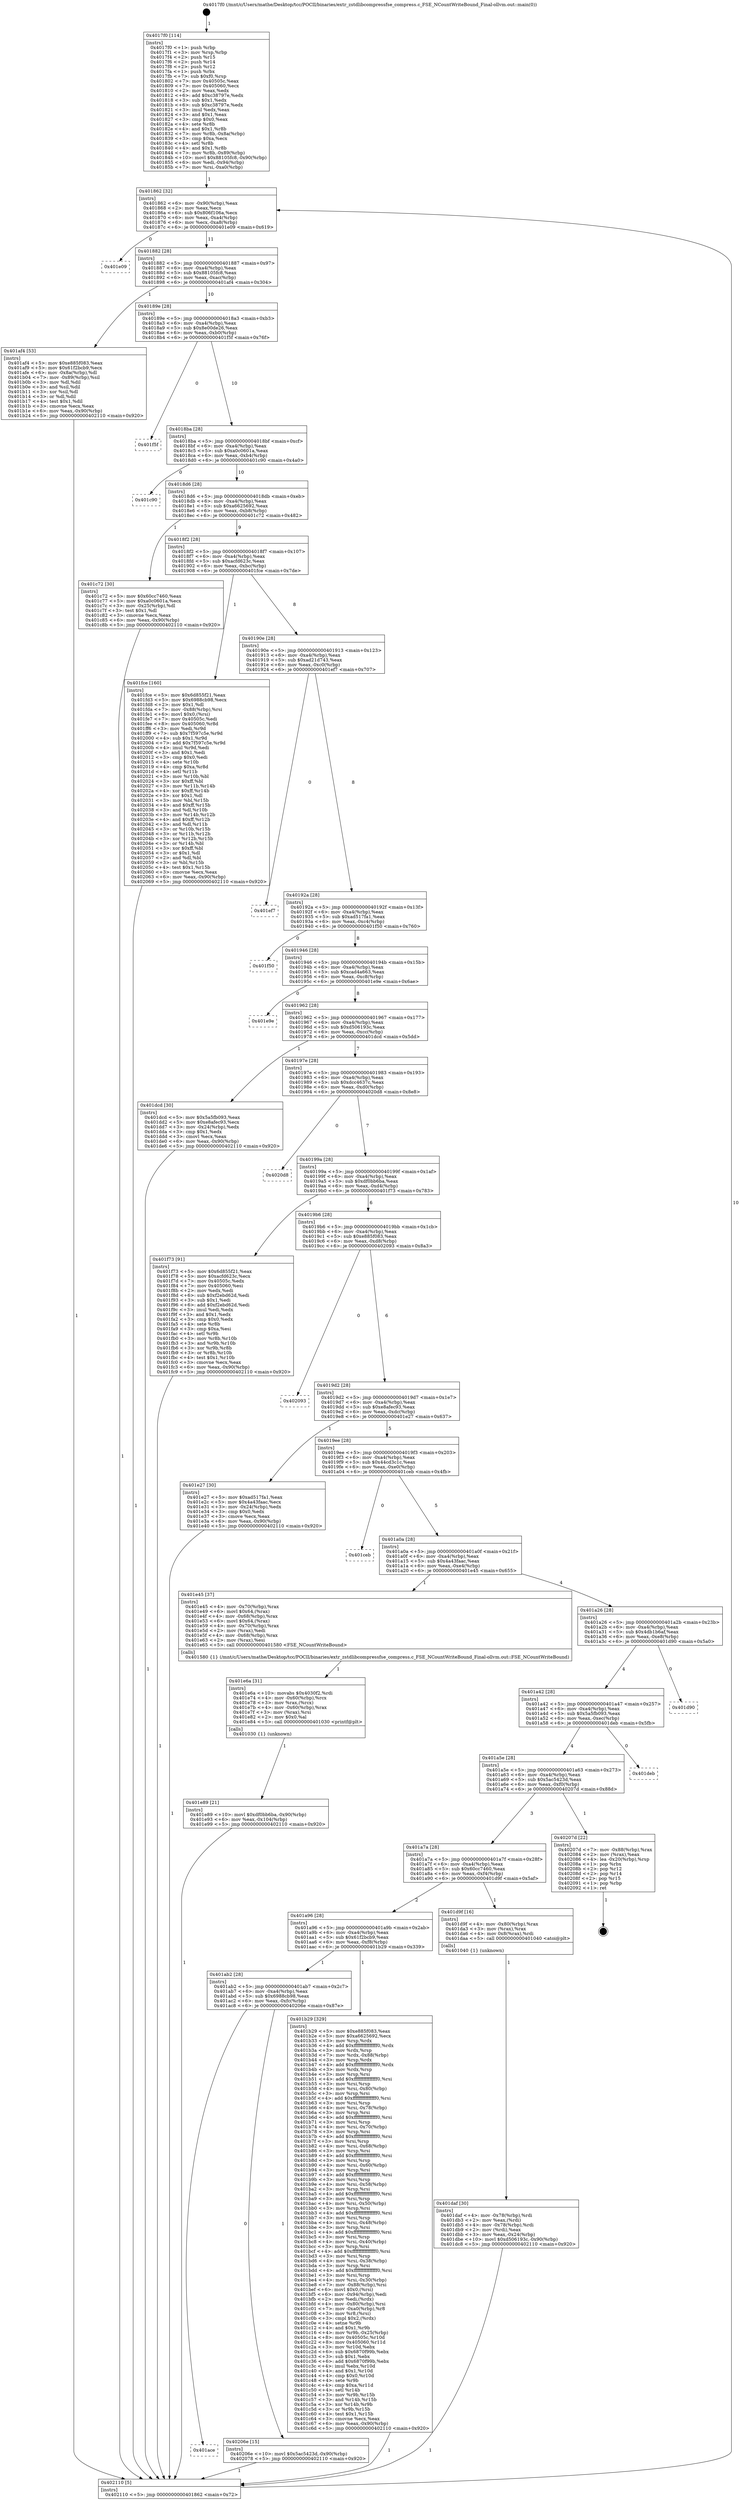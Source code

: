digraph "0x4017f0" {
  label = "0x4017f0 (/mnt/c/Users/mathe/Desktop/tcc/POCII/binaries/extr_zstdlibcompressfse_compress.c_FSE_NCountWriteBound_Final-ollvm.out::main(0))"
  labelloc = "t"
  node[shape=record]

  Entry [label="",width=0.3,height=0.3,shape=circle,fillcolor=black,style=filled]
  "0x401862" [label="{
     0x401862 [32]\l
     | [instrs]\l
     &nbsp;&nbsp;0x401862 \<+6\>: mov -0x90(%rbp),%eax\l
     &nbsp;&nbsp;0x401868 \<+2\>: mov %eax,%ecx\l
     &nbsp;&nbsp;0x40186a \<+6\>: sub $0x806f106a,%ecx\l
     &nbsp;&nbsp;0x401870 \<+6\>: mov %eax,-0xa4(%rbp)\l
     &nbsp;&nbsp;0x401876 \<+6\>: mov %ecx,-0xa8(%rbp)\l
     &nbsp;&nbsp;0x40187c \<+6\>: je 0000000000401e09 \<main+0x619\>\l
  }"]
  "0x401e09" [label="{
     0x401e09\l
  }", style=dashed]
  "0x401882" [label="{
     0x401882 [28]\l
     | [instrs]\l
     &nbsp;&nbsp;0x401882 \<+5\>: jmp 0000000000401887 \<main+0x97\>\l
     &nbsp;&nbsp;0x401887 \<+6\>: mov -0xa4(%rbp),%eax\l
     &nbsp;&nbsp;0x40188d \<+5\>: sub $0x88105fc8,%eax\l
     &nbsp;&nbsp;0x401892 \<+6\>: mov %eax,-0xac(%rbp)\l
     &nbsp;&nbsp;0x401898 \<+6\>: je 0000000000401af4 \<main+0x304\>\l
  }"]
  Exit [label="",width=0.3,height=0.3,shape=circle,fillcolor=black,style=filled,peripheries=2]
  "0x401af4" [label="{
     0x401af4 [53]\l
     | [instrs]\l
     &nbsp;&nbsp;0x401af4 \<+5\>: mov $0xe885f083,%eax\l
     &nbsp;&nbsp;0x401af9 \<+5\>: mov $0x61f2bcb9,%ecx\l
     &nbsp;&nbsp;0x401afe \<+6\>: mov -0x8a(%rbp),%dl\l
     &nbsp;&nbsp;0x401b04 \<+7\>: mov -0x89(%rbp),%sil\l
     &nbsp;&nbsp;0x401b0b \<+3\>: mov %dl,%dil\l
     &nbsp;&nbsp;0x401b0e \<+3\>: and %sil,%dil\l
     &nbsp;&nbsp;0x401b11 \<+3\>: xor %sil,%dl\l
     &nbsp;&nbsp;0x401b14 \<+3\>: or %dl,%dil\l
     &nbsp;&nbsp;0x401b17 \<+4\>: test $0x1,%dil\l
     &nbsp;&nbsp;0x401b1b \<+3\>: cmovne %ecx,%eax\l
     &nbsp;&nbsp;0x401b1e \<+6\>: mov %eax,-0x90(%rbp)\l
     &nbsp;&nbsp;0x401b24 \<+5\>: jmp 0000000000402110 \<main+0x920\>\l
  }"]
  "0x40189e" [label="{
     0x40189e [28]\l
     | [instrs]\l
     &nbsp;&nbsp;0x40189e \<+5\>: jmp 00000000004018a3 \<main+0xb3\>\l
     &nbsp;&nbsp;0x4018a3 \<+6\>: mov -0xa4(%rbp),%eax\l
     &nbsp;&nbsp;0x4018a9 \<+5\>: sub $0x8e00de26,%eax\l
     &nbsp;&nbsp;0x4018ae \<+6\>: mov %eax,-0xb0(%rbp)\l
     &nbsp;&nbsp;0x4018b4 \<+6\>: je 0000000000401f5f \<main+0x76f\>\l
  }"]
  "0x402110" [label="{
     0x402110 [5]\l
     | [instrs]\l
     &nbsp;&nbsp;0x402110 \<+5\>: jmp 0000000000401862 \<main+0x72\>\l
  }"]
  "0x4017f0" [label="{
     0x4017f0 [114]\l
     | [instrs]\l
     &nbsp;&nbsp;0x4017f0 \<+1\>: push %rbp\l
     &nbsp;&nbsp;0x4017f1 \<+3\>: mov %rsp,%rbp\l
     &nbsp;&nbsp;0x4017f4 \<+2\>: push %r15\l
     &nbsp;&nbsp;0x4017f6 \<+2\>: push %r14\l
     &nbsp;&nbsp;0x4017f8 \<+2\>: push %r12\l
     &nbsp;&nbsp;0x4017fa \<+1\>: push %rbx\l
     &nbsp;&nbsp;0x4017fb \<+7\>: sub $0xf0,%rsp\l
     &nbsp;&nbsp;0x401802 \<+7\>: mov 0x40505c,%eax\l
     &nbsp;&nbsp;0x401809 \<+7\>: mov 0x405060,%ecx\l
     &nbsp;&nbsp;0x401810 \<+2\>: mov %eax,%edx\l
     &nbsp;&nbsp;0x401812 \<+6\>: add $0xc38797e,%edx\l
     &nbsp;&nbsp;0x401818 \<+3\>: sub $0x1,%edx\l
     &nbsp;&nbsp;0x40181b \<+6\>: sub $0xc38797e,%edx\l
     &nbsp;&nbsp;0x401821 \<+3\>: imul %edx,%eax\l
     &nbsp;&nbsp;0x401824 \<+3\>: and $0x1,%eax\l
     &nbsp;&nbsp;0x401827 \<+3\>: cmp $0x0,%eax\l
     &nbsp;&nbsp;0x40182a \<+4\>: sete %r8b\l
     &nbsp;&nbsp;0x40182e \<+4\>: and $0x1,%r8b\l
     &nbsp;&nbsp;0x401832 \<+7\>: mov %r8b,-0x8a(%rbp)\l
     &nbsp;&nbsp;0x401839 \<+3\>: cmp $0xa,%ecx\l
     &nbsp;&nbsp;0x40183c \<+4\>: setl %r8b\l
     &nbsp;&nbsp;0x401840 \<+4\>: and $0x1,%r8b\l
     &nbsp;&nbsp;0x401844 \<+7\>: mov %r8b,-0x89(%rbp)\l
     &nbsp;&nbsp;0x40184b \<+10\>: movl $0x88105fc8,-0x90(%rbp)\l
     &nbsp;&nbsp;0x401855 \<+6\>: mov %edi,-0x94(%rbp)\l
     &nbsp;&nbsp;0x40185b \<+7\>: mov %rsi,-0xa0(%rbp)\l
  }"]
  "0x401ace" [label="{
     0x401ace\l
  }", style=dashed]
  "0x401f5f" [label="{
     0x401f5f\l
  }", style=dashed]
  "0x4018ba" [label="{
     0x4018ba [28]\l
     | [instrs]\l
     &nbsp;&nbsp;0x4018ba \<+5\>: jmp 00000000004018bf \<main+0xcf\>\l
     &nbsp;&nbsp;0x4018bf \<+6\>: mov -0xa4(%rbp),%eax\l
     &nbsp;&nbsp;0x4018c5 \<+5\>: sub $0xa0c0601a,%eax\l
     &nbsp;&nbsp;0x4018ca \<+6\>: mov %eax,-0xb4(%rbp)\l
     &nbsp;&nbsp;0x4018d0 \<+6\>: je 0000000000401c90 \<main+0x4a0\>\l
  }"]
  "0x40206e" [label="{
     0x40206e [15]\l
     | [instrs]\l
     &nbsp;&nbsp;0x40206e \<+10\>: movl $0x5ac5423d,-0x90(%rbp)\l
     &nbsp;&nbsp;0x402078 \<+5\>: jmp 0000000000402110 \<main+0x920\>\l
  }"]
  "0x401c90" [label="{
     0x401c90\l
  }", style=dashed]
  "0x4018d6" [label="{
     0x4018d6 [28]\l
     | [instrs]\l
     &nbsp;&nbsp;0x4018d6 \<+5\>: jmp 00000000004018db \<main+0xeb\>\l
     &nbsp;&nbsp;0x4018db \<+6\>: mov -0xa4(%rbp),%eax\l
     &nbsp;&nbsp;0x4018e1 \<+5\>: sub $0xa6625692,%eax\l
     &nbsp;&nbsp;0x4018e6 \<+6\>: mov %eax,-0xb8(%rbp)\l
     &nbsp;&nbsp;0x4018ec \<+6\>: je 0000000000401c72 \<main+0x482\>\l
  }"]
  "0x401e89" [label="{
     0x401e89 [21]\l
     | [instrs]\l
     &nbsp;&nbsp;0x401e89 \<+10\>: movl $0xdf0bb6ba,-0x90(%rbp)\l
     &nbsp;&nbsp;0x401e93 \<+6\>: mov %eax,-0x104(%rbp)\l
     &nbsp;&nbsp;0x401e99 \<+5\>: jmp 0000000000402110 \<main+0x920\>\l
  }"]
  "0x401c72" [label="{
     0x401c72 [30]\l
     | [instrs]\l
     &nbsp;&nbsp;0x401c72 \<+5\>: mov $0x60cc7460,%eax\l
     &nbsp;&nbsp;0x401c77 \<+5\>: mov $0xa0c0601a,%ecx\l
     &nbsp;&nbsp;0x401c7c \<+3\>: mov -0x25(%rbp),%dl\l
     &nbsp;&nbsp;0x401c7f \<+3\>: test $0x1,%dl\l
     &nbsp;&nbsp;0x401c82 \<+3\>: cmovne %ecx,%eax\l
     &nbsp;&nbsp;0x401c85 \<+6\>: mov %eax,-0x90(%rbp)\l
     &nbsp;&nbsp;0x401c8b \<+5\>: jmp 0000000000402110 \<main+0x920\>\l
  }"]
  "0x4018f2" [label="{
     0x4018f2 [28]\l
     | [instrs]\l
     &nbsp;&nbsp;0x4018f2 \<+5\>: jmp 00000000004018f7 \<main+0x107\>\l
     &nbsp;&nbsp;0x4018f7 \<+6\>: mov -0xa4(%rbp),%eax\l
     &nbsp;&nbsp;0x4018fd \<+5\>: sub $0xacfd623c,%eax\l
     &nbsp;&nbsp;0x401902 \<+6\>: mov %eax,-0xbc(%rbp)\l
     &nbsp;&nbsp;0x401908 \<+6\>: je 0000000000401fce \<main+0x7de\>\l
  }"]
  "0x401e6a" [label="{
     0x401e6a [31]\l
     | [instrs]\l
     &nbsp;&nbsp;0x401e6a \<+10\>: movabs $0x4030f2,%rdi\l
     &nbsp;&nbsp;0x401e74 \<+4\>: mov -0x60(%rbp),%rcx\l
     &nbsp;&nbsp;0x401e78 \<+3\>: mov %rax,(%rcx)\l
     &nbsp;&nbsp;0x401e7b \<+4\>: mov -0x60(%rbp),%rax\l
     &nbsp;&nbsp;0x401e7f \<+3\>: mov (%rax),%rsi\l
     &nbsp;&nbsp;0x401e82 \<+2\>: mov $0x0,%al\l
     &nbsp;&nbsp;0x401e84 \<+5\>: call 0000000000401030 \<printf@plt\>\l
     | [calls]\l
     &nbsp;&nbsp;0x401030 \{1\} (unknown)\l
  }"]
  "0x401fce" [label="{
     0x401fce [160]\l
     | [instrs]\l
     &nbsp;&nbsp;0x401fce \<+5\>: mov $0x6d855f21,%eax\l
     &nbsp;&nbsp;0x401fd3 \<+5\>: mov $0x6988cb98,%ecx\l
     &nbsp;&nbsp;0x401fd8 \<+2\>: mov $0x1,%dl\l
     &nbsp;&nbsp;0x401fda \<+7\>: mov -0x88(%rbp),%rsi\l
     &nbsp;&nbsp;0x401fe1 \<+6\>: movl $0x0,(%rsi)\l
     &nbsp;&nbsp;0x401fe7 \<+7\>: mov 0x40505c,%edi\l
     &nbsp;&nbsp;0x401fee \<+8\>: mov 0x405060,%r8d\l
     &nbsp;&nbsp;0x401ff6 \<+3\>: mov %edi,%r9d\l
     &nbsp;&nbsp;0x401ff9 \<+7\>: sub $0x7f597c5e,%r9d\l
     &nbsp;&nbsp;0x402000 \<+4\>: sub $0x1,%r9d\l
     &nbsp;&nbsp;0x402004 \<+7\>: add $0x7f597c5e,%r9d\l
     &nbsp;&nbsp;0x40200b \<+4\>: imul %r9d,%edi\l
     &nbsp;&nbsp;0x40200f \<+3\>: and $0x1,%edi\l
     &nbsp;&nbsp;0x402012 \<+3\>: cmp $0x0,%edi\l
     &nbsp;&nbsp;0x402015 \<+4\>: sete %r10b\l
     &nbsp;&nbsp;0x402019 \<+4\>: cmp $0xa,%r8d\l
     &nbsp;&nbsp;0x40201d \<+4\>: setl %r11b\l
     &nbsp;&nbsp;0x402021 \<+3\>: mov %r10b,%bl\l
     &nbsp;&nbsp;0x402024 \<+3\>: xor $0xff,%bl\l
     &nbsp;&nbsp;0x402027 \<+3\>: mov %r11b,%r14b\l
     &nbsp;&nbsp;0x40202a \<+4\>: xor $0xff,%r14b\l
     &nbsp;&nbsp;0x40202e \<+3\>: xor $0x1,%dl\l
     &nbsp;&nbsp;0x402031 \<+3\>: mov %bl,%r15b\l
     &nbsp;&nbsp;0x402034 \<+4\>: and $0xff,%r15b\l
     &nbsp;&nbsp;0x402038 \<+3\>: and %dl,%r10b\l
     &nbsp;&nbsp;0x40203b \<+3\>: mov %r14b,%r12b\l
     &nbsp;&nbsp;0x40203e \<+4\>: and $0xff,%r12b\l
     &nbsp;&nbsp;0x402042 \<+3\>: and %dl,%r11b\l
     &nbsp;&nbsp;0x402045 \<+3\>: or %r10b,%r15b\l
     &nbsp;&nbsp;0x402048 \<+3\>: or %r11b,%r12b\l
     &nbsp;&nbsp;0x40204b \<+3\>: xor %r12b,%r15b\l
     &nbsp;&nbsp;0x40204e \<+3\>: or %r14b,%bl\l
     &nbsp;&nbsp;0x402051 \<+3\>: xor $0xff,%bl\l
     &nbsp;&nbsp;0x402054 \<+3\>: or $0x1,%dl\l
     &nbsp;&nbsp;0x402057 \<+2\>: and %dl,%bl\l
     &nbsp;&nbsp;0x402059 \<+3\>: or %bl,%r15b\l
     &nbsp;&nbsp;0x40205c \<+4\>: test $0x1,%r15b\l
     &nbsp;&nbsp;0x402060 \<+3\>: cmovne %ecx,%eax\l
     &nbsp;&nbsp;0x402063 \<+6\>: mov %eax,-0x90(%rbp)\l
     &nbsp;&nbsp;0x402069 \<+5\>: jmp 0000000000402110 \<main+0x920\>\l
  }"]
  "0x40190e" [label="{
     0x40190e [28]\l
     | [instrs]\l
     &nbsp;&nbsp;0x40190e \<+5\>: jmp 0000000000401913 \<main+0x123\>\l
     &nbsp;&nbsp;0x401913 \<+6\>: mov -0xa4(%rbp),%eax\l
     &nbsp;&nbsp;0x401919 \<+5\>: sub $0xad21d743,%eax\l
     &nbsp;&nbsp;0x40191e \<+6\>: mov %eax,-0xc0(%rbp)\l
     &nbsp;&nbsp;0x401924 \<+6\>: je 0000000000401ef7 \<main+0x707\>\l
  }"]
  "0x401daf" [label="{
     0x401daf [30]\l
     | [instrs]\l
     &nbsp;&nbsp;0x401daf \<+4\>: mov -0x78(%rbp),%rdi\l
     &nbsp;&nbsp;0x401db3 \<+2\>: mov %eax,(%rdi)\l
     &nbsp;&nbsp;0x401db5 \<+4\>: mov -0x78(%rbp),%rdi\l
     &nbsp;&nbsp;0x401db9 \<+2\>: mov (%rdi),%eax\l
     &nbsp;&nbsp;0x401dbb \<+3\>: mov %eax,-0x24(%rbp)\l
     &nbsp;&nbsp;0x401dbe \<+10\>: movl $0xd506193c,-0x90(%rbp)\l
     &nbsp;&nbsp;0x401dc8 \<+5\>: jmp 0000000000402110 \<main+0x920\>\l
  }"]
  "0x401ef7" [label="{
     0x401ef7\l
  }", style=dashed]
  "0x40192a" [label="{
     0x40192a [28]\l
     | [instrs]\l
     &nbsp;&nbsp;0x40192a \<+5\>: jmp 000000000040192f \<main+0x13f\>\l
     &nbsp;&nbsp;0x40192f \<+6\>: mov -0xa4(%rbp),%eax\l
     &nbsp;&nbsp;0x401935 \<+5\>: sub $0xad517fa1,%eax\l
     &nbsp;&nbsp;0x40193a \<+6\>: mov %eax,-0xc4(%rbp)\l
     &nbsp;&nbsp;0x401940 \<+6\>: je 0000000000401f50 \<main+0x760\>\l
  }"]
  "0x401ab2" [label="{
     0x401ab2 [28]\l
     | [instrs]\l
     &nbsp;&nbsp;0x401ab2 \<+5\>: jmp 0000000000401ab7 \<main+0x2c7\>\l
     &nbsp;&nbsp;0x401ab7 \<+6\>: mov -0xa4(%rbp),%eax\l
     &nbsp;&nbsp;0x401abd \<+5\>: sub $0x6988cb98,%eax\l
     &nbsp;&nbsp;0x401ac2 \<+6\>: mov %eax,-0xfc(%rbp)\l
     &nbsp;&nbsp;0x401ac8 \<+6\>: je 000000000040206e \<main+0x87e\>\l
  }"]
  "0x401f50" [label="{
     0x401f50\l
  }", style=dashed]
  "0x401946" [label="{
     0x401946 [28]\l
     | [instrs]\l
     &nbsp;&nbsp;0x401946 \<+5\>: jmp 000000000040194b \<main+0x15b\>\l
     &nbsp;&nbsp;0x40194b \<+6\>: mov -0xa4(%rbp),%eax\l
     &nbsp;&nbsp;0x401951 \<+5\>: sub $0xcad4a663,%eax\l
     &nbsp;&nbsp;0x401956 \<+6\>: mov %eax,-0xc8(%rbp)\l
     &nbsp;&nbsp;0x40195c \<+6\>: je 0000000000401e9e \<main+0x6ae\>\l
  }"]
  "0x401b29" [label="{
     0x401b29 [329]\l
     | [instrs]\l
     &nbsp;&nbsp;0x401b29 \<+5\>: mov $0xe885f083,%eax\l
     &nbsp;&nbsp;0x401b2e \<+5\>: mov $0xa6625692,%ecx\l
     &nbsp;&nbsp;0x401b33 \<+3\>: mov %rsp,%rdx\l
     &nbsp;&nbsp;0x401b36 \<+4\>: add $0xfffffffffffffff0,%rdx\l
     &nbsp;&nbsp;0x401b3a \<+3\>: mov %rdx,%rsp\l
     &nbsp;&nbsp;0x401b3d \<+7\>: mov %rdx,-0x88(%rbp)\l
     &nbsp;&nbsp;0x401b44 \<+3\>: mov %rsp,%rdx\l
     &nbsp;&nbsp;0x401b47 \<+4\>: add $0xfffffffffffffff0,%rdx\l
     &nbsp;&nbsp;0x401b4b \<+3\>: mov %rdx,%rsp\l
     &nbsp;&nbsp;0x401b4e \<+3\>: mov %rsp,%rsi\l
     &nbsp;&nbsp;0x401b51 \<+4\>: add $0xfffffffffffffff0,%rsi\l
     &nbsp;&nbsp;0x401b55 \<+3\>: mov %rsi,%rsp\l
     &nbsp;&nbsp;0x401b58 \<+4\>: mov %rsi,-0x80(%rbp)\l
     &nbsp;&nbsp;0x401b5c \<+3\>: mov %rsp,%rsi\l
     &nbsp;&nbsp;0x401b5f \<+4\>: add $0xfffffffffffffff0,%rsi\l
     &nbsp;&nbsp;0x401b63 \<+3\>: mov %rsi,%rsp\l
     &nbsp;&nbsp;0x401b66 \<+4\>: mov %rsi,-0x78(%rbp)\l
     &nbsp;&nbsp;0x401b6a \<+3\>: mov %rsp,%rsi\l
     &nbsp;&nbsp;0x401b6d \<+4\>: add $0xfffffffffffffff0,%rsi\l
     &nbsp;&nbsp;0x401b71 \<+3\>: mov %rsi,%rsp\l
     &nbsp;&nbsp;0x401b74 \<+4\>: mov %rsi,-0x70(%rbp)\l
     &nbsp;&nbsp;0x401b78 \<+3\>: mov %rsp,%rsi\l
     &nbsp;&nbsp;0x401b7b \<+4\>: add $0xfffffffffffffff0,%rsi\l
     &nbsp;&nbsp;0x401b7f \<+3\>: mov %rsi,%rsp\l
     &nbsp;&nbsp;0x401b82 \<+4\>: mov %rsi,-0x68(%rbp)\l
     &nbsp;&nbsp;0x401b86 \<+3\>: mov %rsp,%rsi\l
     &nbsp;&nbsp;0x401b89 \<+4\>: add $0xfffffffffffffff0,%rsi\l
     &nbsp;&nbsp;0x401b8d \<+3\>: mov %rsi,%rsp\l
     &nbsp;&nbsp;0x401b90 \<+4\>: mov %rsi,-0x60(%rbp)\l
     &nbsp;&nbsp;0x401b94 \<+3\>: mov %rsp,%rsi\l
     &nbsp;&nbsp;0x401b97 \<+4\>: add $0xfffffffffffffff0,%rsi\l
     &nbsp;&nbsp;0x401b9b \<+3\>: mov %rsi,%rsp\l
     &nbsp;&nbsp;0x401b9e \<+4\>: mov %rsi,-0x58(%rbp)\l
     &nbsp;&nbsp;0x401ba2 \<+3\>: mov %rsp,%rsi\l
     &nbsp;&nbsp;0x401ba5 \<+4\>: add $0xfffffffffffffff0,%rsi\l
     &nbsp;&nbsp;0x401ba9 \<+3\>: mov %rsi,%rsp\l
     &nbsp;&nbsp;0x401bac \<+4\>: mov %rsi,-0x50(%rbp)\l
     &nbsp;&nbsp;0x401bb0 \<+3\>: mov %rsp,%rsi\l
     &nbsp;&nbsp;0x401bb3 \<+4\>: add $0xfffffffffffffff0,%rsi\l
     &nbsp;&nbsp;0x401bb7 \<+3\>: mov %rsi,%rsp\l
     &nbsp;&nbsp;0x401bba \<+4\>: mov %rsi,-0x48(%rbp)\l
     &nbsp;&nbsp;0x401bbe \<+3\>: mov %rsp,%rsi\l
     &nbsp;&nbsp;0x401bc1 \<+4\>: add $0xfffffffffffffff0,%rsi\l
     &nbsp;&nbsp;0x401bc5 \<+3\>: mov %rsi,%rsp\l
     &nbsp;&nbsp;0x401bc8 \<+4\>: mov %rsi,-0x40(%rbp)\l
     &nbsp;&nbsp;0x401bcc \<+3\>: mov %rsp,%rsi\l
     &nbsp;&nbsp;0x401bcf \<+4\>: add $0xfffffffffffffff0,%rsi\l
     &nbsp;&nbsp;0x401bd3 \<+3\>: mov %rsi,%rsp\l
     &nbsp;&nbsp;0x401bd6 \<+4\>: mov %rsi,-0x38(%rbp)\l
     &nbsp;&nbsp;0x401bda \<+3\>: mov %rsp,%rsi\l
     &nbsp;&nbsp;0x401bdd \<+4\>: add $0xfffffffffffffff0,%rsi\l
     &nbsp;&nbsp;0x401be1 \<+3\>: mov %rsi,%rsp\l
     &nbsp;&nbsp;0x401be4 \<+4\>: mov %rsi,-0x30(%rbp)\l
     &nbsp;&nbsp;0x401be8 \<+7\>: mov -0x88(%rbp),%rsi\l
     &nbsp;&nbsp;0x401bef \<+6\>: movl $0x0,(%rsi)\l
     &nbsp;&nbsp;0x401bf5 \<+6\>: mov -0x94(%rbp),%edi\l
     &nbsp;&nbsp;0x401bfb \<+2\>: mov %edi,(%rdx)\l
     &nbsp;&nbsp;0x401bfd \<+4\>: mov -0x80(%rbp),%rsi\l
     &nbsp;&nbsp;0x401c01 \<+7\>: mov -0xa0(%rbp),%r8\l
     &nbsp;&nbsp;0x401c08 \<+3\>: mov %r8,(%rsi)\l
     &nbsp;&nbsp;0x401c0b \<+3\>: cmpl $0x2,(%rdx)\l
     &nbsp;&nbsp;0x401c0e \<+4\>: setne %r9b\l
     &nbsp;&nbsp;0x401c12 \<+4\>: and $0x1,%r9b\l
     &nbsp;&nbsp;0x401c16 \<+4\>: mov %r9b,-0x25(%rbp)\l
     &nbsp;&nbsp;0x401c1a \<+8\>: mov 0x40505c,%r10d\l
     &nbsp;&nbsp;0x401c22 \<+8\>: mov 0x405060,%r11d\l
     &nbsp;&nbsp;0x401c2a \<+3\>: mov %r10d,%ebx\l
     &nbsp;&nbsp;0x401c2d \<+6\>: sub $0x6870f99b,%ebx\l
     &nbsp;&nbsp;0x401c33 \<+3\>: sub $0x1,%ebx\l
     &nbsp;&nbsp;0x401c36 \<+6\>: add $0x6870f99b,%ebx\l
     &nbsp;&nbsp;0x401c3c \<+4\>: imul %ebx,%r10d\l
     &nbsp;&nbsp;0x401c40 \<+4\>: and $0x1,%r10d\l
     &nbsp;&nbsp;0x401c44 \<+4\>: cmp $0x0,%r10d\l
     &nbsp;&nbsp;0x401c48 \<+4\>: sete %r9b\l
     &nbsp;&nbsp;0x401c4c \<+4\>: cmp $0xa,%r11d\l
     &nbsp;&nbsp;0x401c50 \<+4\>: setl %r14b\l
     &nbsp;&nbsp;0x401c54 \<+3\>: mov %r9b,%r15b\l
     &nbsp;&nbsp;0x401c57 \<+3\>: and %r14b,%r15b\l
     &nbsp;&nbsp;0x401c5a \<+3\>: xor %r14b,%r9b\l
     &nbsp;&nbsp;0x401c5d \<+3\>: or %r9b,%r15b\l
     &nbsp;&nbsp;0x401c60 \<+4\>: test $0x1,%r15b\l
     &nbsp;&nbsp;0x401c64 \<+3\>: cmovne %ecx,%eax\l
     &nbsp;&nbsp;0x401c67 \<+6\>: mov %eax,-0x90(%rbp)\l
     &nbsp;&nbsp;0x401c6d \<+5\>: jmp 0000000000402110 \<main+0x920\>\l
  }"]
  "0x401e9e" [label="{
     0x401e9e\l
  }", style=dashed]
  "0x401962" [label="{
     0x401962 [28]\l
     | [instrs]\l
     &nbsp;&nbsp;0x401962 \<+5\>: jmp 0000000000401967 \<main+0x177\>\l
     &nbsp;&nbsp;0x401967 \<+6\>: mov -0xa4(%rbp),%eax\l
     &nbsp;&nbsp;0x40196d \<+5\>: sub $0xd506193c,%eax\l
     &nbsp;&nbsp;0x401972 \<+6\>: mov %eax,-0xcc(%rbp)\l
     &nbsp;&nbsp;0x401978 \<+6\>: je 0000000000401dcd \<main+0x5dd\>\l
  }"]
  "0x401a96" [label="{
     0x401a96 [28]\l
     | [instrs]\l
     &nbsp;&nbsp;0x401a96 \<+5\>: jmp 0000000000401a9b \<main+0x2ab\>\l
     &nbsp;&nbsp;0x401a9b \<+6\>: mov -0xa4(%rbp),%eax\l
     &nbsp;&nbsp;0x401aa1 \<+5\>: sub $0x61f2bcb9,%eax\l
     &nbsp;&nbsp;0x401aa6 \<+6\>: mov %eax,-0xf8(%rbp)\l
     &nbsp;&nbsp;0x401aac \<+6\>: je 0000000000401b29 \<main+0x339\>\l
  }"]
  "0x401dcd" [label="{
     0x401dcd [30]\l
     | [instrs]\l
     &nbsp;&nbsp;0x401dcd \<+5\>: mov $0x5a5fb093,%eax\l
     &nbsp;&nbsp;0x401dd2 \<+5\>: mov $0xe8afec93,%ecx\l
     &nbsp;&nbsp;0x401dd7 \<+3\>: mov -0x24(%rbp),%edx\l
     &nbsp;&nbsp;0x401dda \<+3\>: cmp $0x1,%edx\l
     &nbsp;&nbsp;0x401ddd \<+3\>: cmovl %ecx,%eax\l
     &nbsp;&nbsp;0x401de0 \<+6\>: mov %eax,-0x90(%rbp)\l
     &nbsp;&nbsp;0x401de6 \<+5\>: jmp 0000000000402110 \<main+0x920\>\l
  }"]
  "0x40197e" [label="{
     0x40197e [28]\l
     | [instrs]\l
     &nbsp;&nbsp;0x40197e \<+5\>: jmp 0000000000401983 \<main+0x193\>\l
     &nbsp;&nbsp;0x401983 \<+6\>: mov -0xa4(%rbp),%eax\l
     &nbsp;&nbsp;0x401989 \<+5\>: sub $0xdcc4637c,%eax\l
     &nbsp;&nbsp;0x40198e \<+6\>: mov %eax,-0xd0(%rbp)\l
     &nbsp;&nbsp;0x401994 \<+6\>: je 00000000004020d8 \<main+0x8e8\>\l
  }"]
  "0x401d9f" [label="{
     0x401d9f [16]\l
     | [instrs]\l
     &nbsp;&nbsp;0x401d9f \<+4\>: mov -0x80(%rbp),%rax\l
     &nbsp;&nbsp;0x401da3 \<+3\>: mov (%rax),%rax\l
     &nbsp;&nbsp;0x401da6 \<+4\>: mov 0x8(%rax),%rdi\l
     &nbsp;&nbsp;0x401daa \<+5\>: call 0000000000401040 \<atoi@plt\>\l
     | [calls]\l
     &nbsp;&nbsp;0x401040 \{1\} (unknown)\l
  }"]
  "0x4020d8" [label="{
     0x4020d8\l
  }", style=dashed]
  "0x40199a" [label="{
     0x40199a [28]\l
     | [instrs]\l
     &nbsp;&nbsp;0x40199a \<+5\>: jmp 000000000040199f \<main+0x1af\>\l
     &nbsp;&nbsp;0x40199f \<+6\>: mov -0xa4(%rbp),%eax\l
     &nbsp;&nbsp;0x4019a5 \<+5\>: sub $0xdf0bb6ba,%eax\l
     &nbsp;&nbsp;0x4019aa \<+6\>: mov %eax,-0xd4(%rbp)\l
     &nbsp;&nbsp;0x4019b0 \<+6\>: je 0000000000401f73 \<main+0x783\>\l
  }"]
  "0x401a7a" [label="{
     0x401a7a [28]\l
     | [instrs]\l
     &nbsp;&nbsp;0x401a7a \<+5\>: jmp 0000000000401a7f \<main+0x28f\>\l
     &nbsp;&nbsp;0x401a7f \<+6\>: mov -0xa4(%rbp),%eax\l
     &nbsp;&nbsp;0x401a85 \<+5\>: sub $0x60cc7460,%eax\l
     &nbsp;&nbsp;0x401a8a \<+6\>: mov %eax,-0xf4(%rbp)\l
     &nbsp;&nbsp;0x401a90 \<+6\>: je 0000000000401d9f \<main+0x5af\>\l
  }"]
  "0x401f73" [label="{
     0x401f73 [91]\l
     | [instrs]\l
     &nbsp;&nbsp;0x401f73 \<+5\>: mov $0x6d855f21,%eax\l
     &nbsp;&nbsp;0x401f78 \<+5\>: mov $0xacfd623c,%ecx\l
     &nbsp;&nbsp;0x401f7d \<+7\>: mov 0x40505c,%edx\l
     &nbsp;&nbsp;0x401f84 \<+7\>: mov 0x405060,%esi\l
     &nbsp;&nbsp;0x401f8b \<+2\>: mov %edx,%edi\l
     &nbsp;&nbsp;0x401f8d \<+6\>: sub $0xf2ebd62d,%edi\l
     &nbsp;&nbsp;0x401f93 \<+3\>: sub $0x1,%edi\l
     &nbsp;&nbsp;0x401f96 \<+6\>: add $0xf2ebd62d,%edi\l
     &nbsp;&nbsp;0x401f9c \<+3\>: imul %edi,%edx\l
     &nbsp;&nbsp;0x401f9f \<+3\>: and $0x1,%edx\l
     &nbsp;&nbsp;0x401fa2 \<+3\>: cmp $0x0,%edx\l
     &nbsp;&nbsp;0x401fa5 \<+4\>: sete %r8b\l
     &nbsp;&nbsp;0x401fa9 \<+3\>: cmp $0xa,%esi\l
     &nbsp;&nbsp;0x401fac \<+4\>: setl %r9b\l
     &nbsp;&nbsp;0x401fb0 \<+3\>: mov %r8b,%r10b\l
     &nbsp;&nbsp;0x401fb3 \<+3\>: and %r9b,%r10b\l
     &nbsp;&nbsp;0x401fb6 \<+3\>: xor %r9b,%r8b\l
     &nbsp;&nbsp;0x401fb9 \<+3\>: or %r8b,%r10b\l
     &nbsp;&nbsp;0x401fbc \<+4\>: test $0x1,%r10b\l
     &nbsp;&nbsp;0x401fc0 \<+3\>: cmovne %ecx,%eax\l
     &nbsp;&nbsp;0x401fc3 \<+6\>: mov %eax,-0x90(%rbp)\l
     &nbsp;&nbsp;0x401fc9 \<+5\>: jmp 0000000000402110 \<main+0x920\>\l
  }"]
  "0x4019b6" [label="{
     0x4019b6 [28]\l
     | [instrs]\l
     &nbsp;&nbsp;0x4019b6 \<+5\>: jmp 00000000004019bb \<main+0x1cb\>\l
     &nbsp;&nbsp;0x4019bb \<+6\>: mov -0xa4(%rbp),%eax\l
     &nbsp;&nbsp;0x4019c1 \<+5\>: sub $0xe885f083,%eax\l
     &nbsp;&nbsp;0x4019c6 \<+6\>: mov %eax,-0xd8(%rbp)\l
     &nbsp;&nbsp;0x4019cc \<+6\>: je 0000000000402093 \<main+0x8a3\>\l
  }"]
  "0x40207d" [label="{
     0x40207d [22]\l
     | [instrs]\l
     &nbsp;&nbsp;0x40207d \<+7\>: mov -0x88(%rbp),%rax\l
     &nbsp;&nbsp;0x402084 \<+2\>: mov (%rax),%eax\l
     &nbsp;&nbsp;0x402086 \<+4\>: lea -0x20(%rbp),%rsp\l
     &nbsp;&nbsp;0x40208a \<+1\>: pop %rbx\l
     &nbsp;&nbsp;0x40208b \<+2\>: pop %r12\l
     &nbsp;&nbsp;0x40208d \<+2\>: pop %r14\l
     &nbsp;&nbsp;0x40208f \<+2\>: pop %r15\l
     &nbsp;&nbsp;0x402091 \<+1\>: pop %rbp\l
     &nbsp;&nbsp;0x402092 \<+1\>: ret\l
  }"]
  "0x402093" [label="{
     0x402093\l
  }", style=dashed]
  "0x4019d2" [label="{
     0x4019d2 [28]\l
     | [instrs]\l
     &nbsp;&nbsp;0x4019d2 \<+5\>: jmp 00000000004019d7 \<main+0x1e7\>\l
     &nbsp;&nbsp;0x4019d7 \<+6\>: mov -0xa4(%rbp),%eax\l
     &nbsp;&nbsp;0x4019dd \<+5\>: sub $0xe8afec93,%eax\l
     &nbsp;&nbsp;0x4019e2 \<+6\>: mov %eax,-0xdc(%rbp)\l
     &nbsp;&nbsp;0x4019e8 \<+6\>: je 0000000000401e27 \<main+0x637\>\l
  }"]
  "0x401a5e" [label="{
     0x401a5e [28]\l
     | [instrs]\l
     &nbsp;&nbsp;0x401a5e \<+5\>: jmp 0000000000401a63 \<main+0x273\>\l
     &nbsp;&nbsp;0x401a63 \<+6\>: mov -0xa4(%rbp),%eax\l
     &nbsp;&nbsp;0x401a69 \<+5\>: sub $0x5ac5423d,%eax\l
     &nbsp;&nbsp;0x401a6e \<+6\>: mov %eax,-0xf0(%rbp)\l
     &nbsp;&nbsp;0x401a74 \<+6\>: je 000000000040207d \<main+0x88d\>\l
  }"]
  "0x401e27" [label="{
     0x401e27 [30]\l
     | [instrs]\l
     &nbsp;&nbsp;0x401e27 \<+5\>: mov $0xad517fa1,%eax\l
     &nbsp;&nbsp;0x401e2c \<+5\>: mov $0x4a43faac,%ecx\l
     &nbsp;&nbsp;0x401e31 \<+3\>: mov -0x24(%rbp),%edx\l
     &nbsp;&nbsp;0x401e34 \<+3\>: cmp $0x0,%edx\l
     &nbsp;&nbsp;0x401e37 \<+3\>: cmove %ecx,%eax\l
     &nbsp;&nbsp;0x401e3a \<+6\>: mov %eax,-0x90(%rbp)\l
     &nbsp;&nbsp;0x401e40 \<+5\>: jmp 0000000000402110 \<main+0x920\>\l
  }"]
  "0x4019ee" [label="{
     0x4019ee [28]\l
     | [instrs]\l
     &nbsp;&nbsp;0x4019ee \<+5\>: jmp 00000000004019f3 \<main+0x203\>\l
     &nbsp;&nbsp;0x4019f3 \<+6\>: mov -0xa4(%rbp),%eax\l
     &nbsp;&nbsp;0x4019f9 \<+5\>: sub $0x44cd3c1c,%eax\l
     &nbsp;&nbsp;0x4019fe \<+6\>: mov %eax,-0xe0(%rbp)\l
     &nbsp;&nbsp;0x401a04 \<+6\>: je 0000000000401ceb \<main+0x4fb\>\l
  }"]
  "0x401deb" [label="{
     0x401deb\l
  }", style=dashed]
  "0x401ceb" [label="{
     0x401ceb\l
  }", style=dashed]
  "0x401a0a" [label="{
     0x401a0a [28]\l
     | [instrs]\l
     &nbsp;&nbsp;0x401a0a \<+5\>: jmp 0000000000401a0f \<main+0x21f\>\l
     &nbsp;&nbsp;0x401a0f \<+6\>: mov -0xa4(%rbp),%eax\l
     &nbsp;&nbsp;0x401a15 \<+5\>: sub $0x4a43faac,%eax\l
     &nbsp;&nbsp;0x401a1a \<+6\>: mov %eax,-0xe4(%rbp)\l
     &nbsp;&nbsp;0x401a20 \<+6\>: je 0000000000401e45 \<main+0x655\>\l
  }"]
  "0x401a42" [label="{
     0x401a42 [28]\l
     | [instrs]\l
     &nbsp;&nbsp;0x401a42 \<+5\>: jmp 0000000000401a47 \<main+0x257\>\l
     &nbsp;&nbsp;0x401a47 \<+6\>: mov -0xa4(%rbp),%eax\l
     &nbsp;&nbsp;0x401a4d \<+5\>: sub $0x5a5fb093,%eax\l
     &nbsp;&nbsp;0x401a52 \<+6\>: mov %eax,-0xec(%rbp)\l
     &nbsp;&nbsp;0x401a58 \<+6\>: je 0000000000401deb \<main+0x5fb\>\l
  }"]
  "0x401e45" [label="{
     0x401e45 [37]\l
     | [instrs]\l
     &nbsp;&nbsp;0x401e45 \<+4\>: mov -0x70(%rbp),%rax\l
     &nbsp;&nbsp;0x401e49 \<+6\>: movl $0x64,(%rax)\l
     &nbsp;&nbsp;0x401e4f \<+4\>: mov -0x68(%rbp),%rax\l
     &nbsp;&nbsp;0x401e53 \<+6\>: movl $0x64,(%rax)\l
     &nbsp;&nbsp;0x401e59 \<+4\>: mov -0x70(%rbp),%rax\l
     &nbsp;&nbsp;0x401e5d \<+2\>: mov (%rax),%edi\l
     &nbsp;&nbsp;0x401e5f \<+4\>: mov -0x68(%rbp),%rax\l
     &nbsp;&nbsp;0x401e63 \<+2\>: mov (%rax),%esi\l
     &nbsp;&nbsp;0x401e65 \<+5\>: call 0000000000401580 \<FSE_NCountWriteBound\>\l
     | [calls]\l
     &nbsp;&nbsp;0x401580 \{1\} (/mnt/c/Users/mathe/Desktop/tcc/POCII/binaries/extr_zstdlibcompressfse_compress.c_FSE_NCountWriteBound_Final-ollvm.out::FSE_NCountWriteBound)\l
  }"]
  "0x401a26" [label="{
     0x401a26 [28]\l
     | [instrs]\l
     &nbsp;&nbsp;0x401a26 \<+5\>: jmp 0000000000401a2b \<main+0x23b\>\l
     &nbsp;&nbsp;0x401a2b \<+6\>: mov -0xa4(%rbp),%eax\l
     &nbsp;&nbsp;0x401a31 \<+5\>: sub $0x4db1b6af,%eax\l
     &nbsp;&nbsp;0x401a36 \<+6\>: mov %eax,-0xe8(%rbp)\l
     &nbsp;&nbsp;0x401a3c \<+6\>: je 0000000000401d90 \<main+0x5a0\>\l
  }"]
  "0x401d90" [label="{
     0x401d90\l
  }", style=dashed]
  Entry -> "0x4017f0" [label=" 1"]
  "0x401862" -> "0x401e09" [label=" 0"]
  "0x401862" -> "0x401882" [label=" 11"]
  "0x40207d" -> Exit [label=" 1"]
  "0x401882" -> "0x401af4" [label=" 1"]
  "0x401882" -> "0x40189e" [label=" 10"]
  "0x401af4" -> "0x402110" [label=" 1"]
  "0x4017f0" -> "0x401862" [label=" 1"]
  "0x402110" -> "0x401862" [label=" 10"]
  "0x40206e" -> "0x402110" [label=" 1"]
  "0x40189e" -> "0x401f5f" [label=" 0"]
  "0x40189e" -> "0x4018ba" [label=" 10"]
  "0x401ab2" -> "0x401ace" [label=" 0"]
  "0x4018ba" -> "0x401c90" [label=" 0"]
  "0x4018ba" -> "0x4018d6" [label=" 10"]
  "0x401ab2" -> "0x40206e" [label=" 1"]
  "0x4018d6" -> "0x401c72" [label=" 1"]
  "0x4018d6" -> "0x4018f2" [label=" 9"]
  "0x401fce" -> "0x402110" [label=" 1"]
  "0x4018f2" -> "0x401fce" [label=" 1"]
  "0x4018f2" -> "0x40190e" [label=" 8"]
  "0x401f73" -> "0x402110" [label=" 1"]
  "0x40190e" -> "0x401ef7" [label=" 0"]
  "0x40190e" -> "0x40192a" [label=" 8"]
  "0x401e89" -> "0x402110" [label=" 1"]
  "0x40192a" -> "0x401f50" [label=" 0"]
  "0x40192a" -> "0x401946" [label=" 8"]
  "0x401e45" -> "0x401e6a" [label=" 1"]
  "0x401946" -> "0x401e9e" [label=" 0"]
  "0x401946" -> "0x401962" [label=" 8"]
  "0x401e27" -> "0x402110" [label=" 1"]
  "0x401962" -> "0x401dcd" [label=" 1"]
  "0x401962" -> "0x40197e" [label=" 7"]
  "0x401daf" -> "0x402110" [label=" 1"]
  "0x40197e" -> "0x4020d8" [label=" 0"]
  "0x40197e" -> "0x40199a" [label=" 7"]
  "0x401d9f" -> "0x401daf" [label=" 1"]
  "0x40199a" -> "0x401f73" [label=" 1"]
  "0x40199a" -> "0x4019b6" [label=" 6"]
  "0x401b29" -> "0x402110" [label=" 1"]
  "0x4019b6" -> "0x402093" [label=" 0"]
  "0x4019b6" -> "0x4019d2" [label=" 6"]
  "0x401e6a" -> "0x401e89" [label=" 1"]
  "0x4019d2" -> "0x401e27" [label=" 1"]
  "0x4019d2" -> "0x4019ee" [label=" 5"]
  "0x401a96" -> "0x401b29" [label=" 1"]
  "0x4019ee" -> "0x401ceb" [label=" 0"]
  "0x4019ee" -> "0x401a0a" [label=" 5"]
  "0x401dcd" -> "0x402110" [label=" 1"]
  "0x401a0a" -> "0x401e45" [label=" 1"]
  "0x401a0a" -> "0x401a26" [label=" 4"]
  "0x401a7a" -> "0x401d9f" [label=" 1"]
  "0x401a26" -> "0x401d90" [label=" 0"]
  "0x401a26" -> "0x401a42" [label=" 4"]
  "0x401a7a" -> "0x401a96" [label=" 2"]
  "0x401a42" -> "0x401deb" [label=" 0"]
  "0x401a42" -> "0x401a5e" [label=" 4"]
  "0x401a96" -> "0x401ab2" [label=" 1"]
  "0x401a5e" -> "0x40207d" [label=" 1"]
  "0x401a5e" -> "0x401a7a" [label=" 3"]
  "0x401c72" -> "0x402110" [label=" 1"]
}
